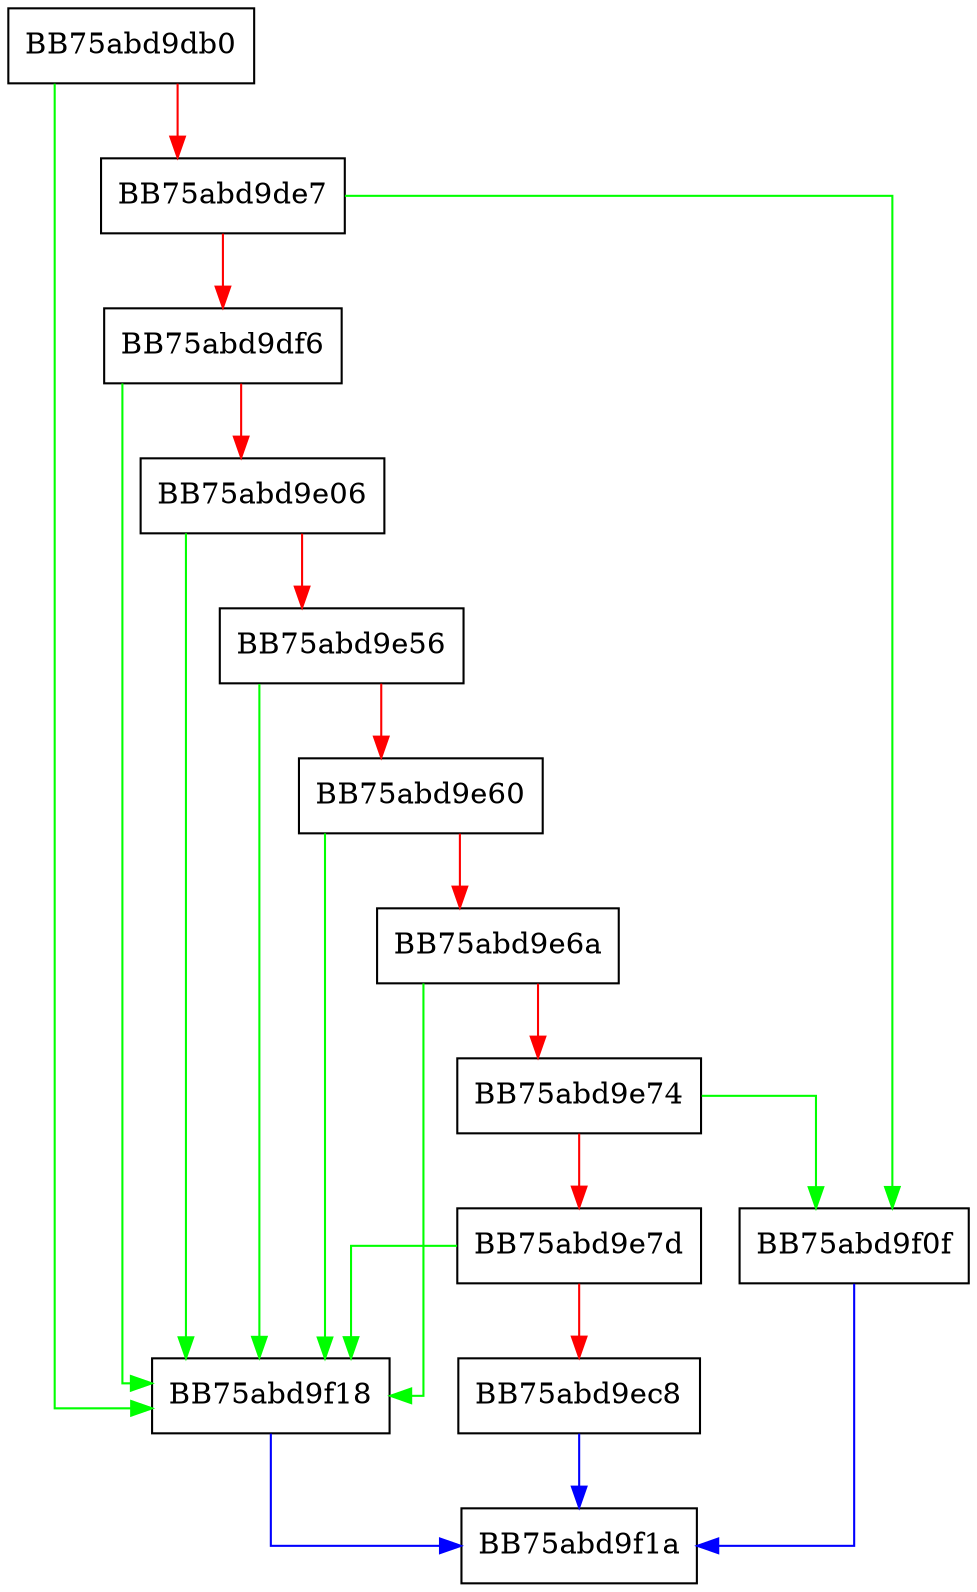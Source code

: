 digraph HUF_DecompressFastArgs_init {
  node [shape="box"];
  graph [splines=ortho];
  BB75abd9db0 -> BB75abd9f18 [color="green"];
  BB75abd9db0 -> BB75abd9de7 [color="red"];
  BB75abd9de7 -> BB75abd9f0f [color="green"];
  BB75abd9de7 -> BB75abd9df6 [color="red"];
  BB75abd9df6 -> BB75abd9f18 [color="green"];
  BB75abd9df6 -> BB75abd9e06 [color="red"];
  BB75abd9e06 -> BB75abd9f18 [color="green"];
  BB75abd9e06 -> BB75abd9e56 [color="red"];
  BB75abd9e56 -> BB75abd9f18 [color="green"];
  BB75abd9e56 -> BB75abd9e60 [color="red"];
  BB75abd9e60 -> BB75abd9f18 [color="green"];
  BB75abd9e60 -> BB75abd9e6a [color="red"];
  BB75abd9e6a -> BB75abd9f18 [color="green"];
  BB75abd9e6a -> BB75abd9e74 [color="red"];
  BB75abd9e74 -> BB75abd9f0f [color="green"];
  BB75abd9e74 -> BB75abd9e7d [color="red"];
  BB75abd9e7d -> BB75abd9f18 [color="green"];
  BB75abd9e7d -> BB75abd9ec8 [color="red"];
  BB75abd9ec8 -> BB75abd9f1a [color="blue"];
  BB75abd9f0f -> BB75abd9f1a [color="blue"];
  BB75abd9f18 -> BB75abd9f1a [color="blue"];
}